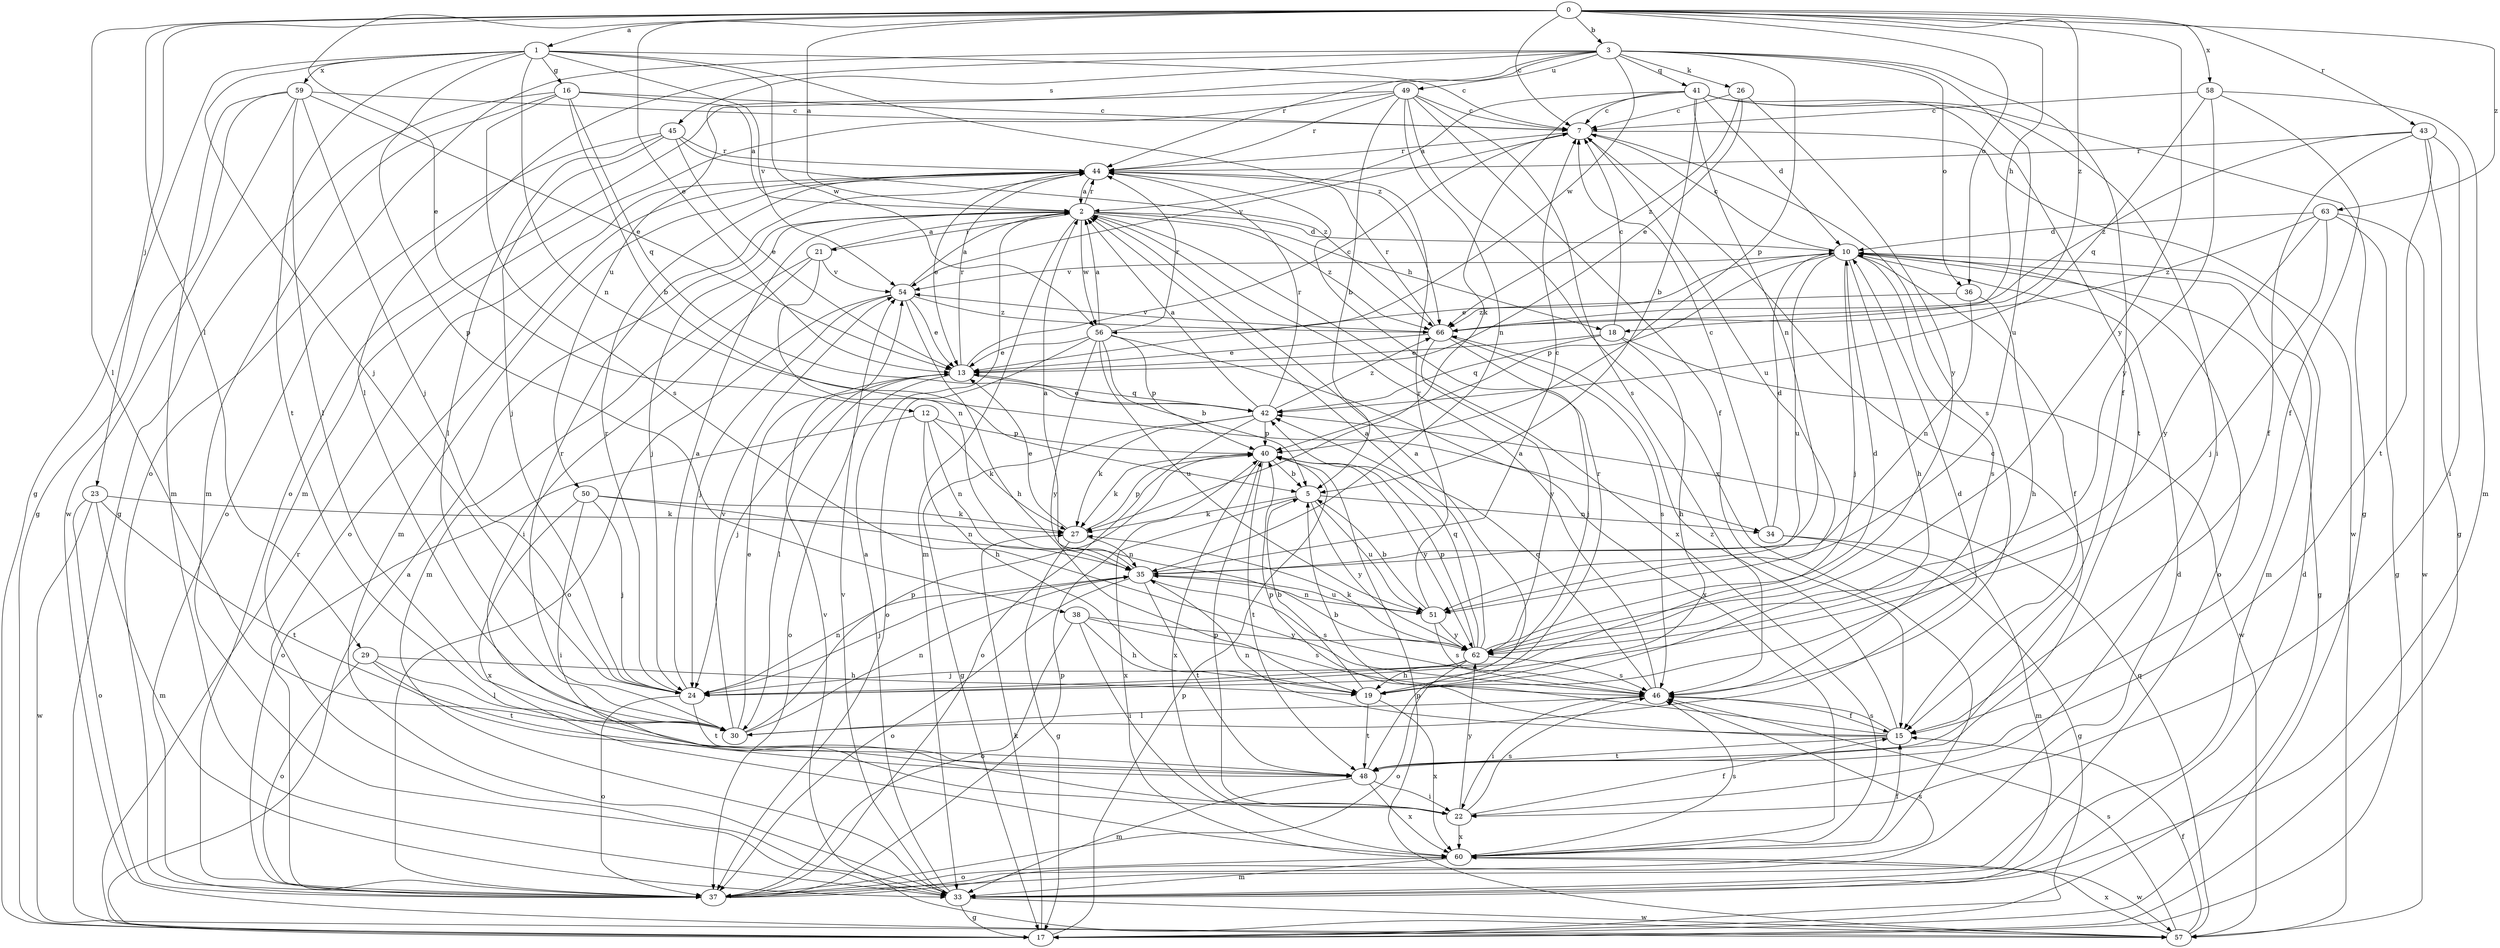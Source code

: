 strict digraph  {
0;
1;
2;
3;
5;
7;
10;
12;
13;
15;
16;
17;
18;
19;
21;
22;
23;
24;
26;
27;
29;
30;
33;
34;
35;
36;
37;
38;
40;
41;
42;
43;
44;
45;
46;
48;
49;
50;
51;
54;
56;
57;
58;
59;
60;
62;
63;
66;
0 -> 1  [label=a];
0 -> 2  [label=a];
0 -> 3  [label=b];
0 -> 7  [label=c];
0 -> 12  [label=e];
0 -> 13  [label=e];
0 -> 18  [label=h];
0 -> 23  [label=j];
0 -> 29  [label=l];
0 -> 30  [label=l];
0 -> 36  [label=o];
0 -> 43  [label=r];
0 -> 58  [label=x];
0 -> 62  [label=y];
0 -> 63  [label=z];
0 -> 66  [label=z];
1 -> 7  [label=c];
1 -> 16  [label=g];
1 -> 17  [label=g];
1 -> 24  [label=j];
1 -> 34  [label=n];
1 -> 38  [label=p];
1 -> 48  [label=t];
1 -> 54  [label=v];
1 -> 56  [label=w];
1 -> 59  [label=x];
1 -> 66  [label=z];
2 -> 10  [label=d];
2 -> 18  [label=h];
2 -> 21  [label=i];
2 -> 24  [label=j];
2 -> 33  [label=m];
2 -> 44  [label=r];
2 -> 56  [label=w];
2 -> 60  [label=x];
2 -> 66  [label=z];
3 -> 15  [label=f];
3 -> 26  [label=k];
3 -> 30  [label=l];
3 -> 36  [label=o];
3 -> 37  [label=o];
3 -> 40  [label=p];
3 -> 41  [label=q];
3 -> 44  [label=r];
3 -> 45  [label=s];
3 -> 49  [label=u];
3 -> 50  [label=u];
3 -> 51  [label=u];
3 -> 56  [label=w];
5 -> 27  [label=k];
5 -> 34  [label=n];
5 -> 51  [label=u];
5 -> 60  [label=x];
5 -> 62  [label=y];
7 -> 44  [label=r];
7 -> 46  [label=s];
7 -> 51  [label=u];
7 -> 54  [label=v];
7 -> 57  [label=w];
10 -> 7  [label=c];
10 -> 13  [label=e];
10 -> 15  [label=f];
10 -> 17  [label=g];
10 -> 19  [label=h];
10 -> 24  [label=j];
10 -> 33  [label=m];
10 -> 37  [label=o];
10 -> 40  [label=p];
10 -> 46  [label=s];
10 -> 51  [label=u];
10 -> 54  [label=v];
12 -> 19  [label=h];
12 -> 27  [label=k];
12 -> 35  [label=n];
12 -> 37  [label=o];
12 -> 40  [label=p];
13 -> 7  [label=c];
13 -> 24  [label=j];
13 -> 30  [label=l];
13 -> 37  [label=o];
13 -> 42  [label=q];
13 -> 44  [label=r];
15 -> 5  [label=b];
15 -> 35  [label=n];
15 -> 40  [label=p];
15 -> 46  [label=s];
15 -> 48  [label=t];
15 -> 66  [label=z];
16 -> 2  [label=a];
16 -> 5  [label=b];
16 -> 7  [label=c];
16 -> 17  [label=g];
16 -> 33  [label=m];
16 -> 42  [label=q];
16 -> 46  [label=s];
17 -> 2  [label=a];
17 -> 27  [label=k];
17 -> 40  [label=p];
17 -> 44  [label=r];
18 -> 7  [label=c];
18 -> 13  [label=e];
18 -> 19  [label=h];
18 -> 42  [label=q];
18 -> 57  [label=w];
19 -> 2  [label=a];
19 -> 5  [label=b];
19 -> 48  [label=t];
19 -> 60  [label=x];
21 -> 2  [label=a];
21 -> 22  [label=i];
21 -> 33  [label=m];
21 -> 35  [label=n];
21 -> 54  [label=v];
22 -> 15  [label=f];
22 -> 40  [label=p];
22 -> 46  [label=s];
22 -> 60  [label=x];
22 -> 62  [label=y];
23 -> 27  [label=k];
23 -> 33  [label=m];
23 -> 37  [label=o];
23 -> 48  [label=t];
23 -> 57  [label=w];
24 -> 2  [label=a];
24 -> 35  [label=n];
24 -> 37  [label=o];
24 -> 44  [label=r];
24 -> 48  [label=t];
26 -> 7  [label=c];
26 -> 13  [label=e];
26 -> 62  [label=y];
26 -> 66  [label=z];
27 -> 13  [label=e];
27 -> 17  [label=g];
27 -> 35  [label=n];
27 -> 40  [label=p];
29 -> 19  [label=h];
29 -> 30  [label=l];
29 -> 37  [label=o];
29 -> 48  [label=t];
30 -> 10  [label=d];
30 -> 13  [label=e];
30 -> 35  [label=n];
30 -> 40  [label=p];
30 -> 44  [label=r];
30 -> 54  [label=v];
33 -> 2  [label=a];
33 -> 10  [label=d];
33 -> 17  [label=g];
33 -> 54  [label=v];
33 -> 57  [label=w];
34 -> 7  [label=c];
34 -> 10  [label=d];
34 -> 17  [label=g];
34 -> 33  [label=m];
35 -> 2  [label=a];
35 -> 7  [label=c];
35 -> 24  [label=j];
35 -> 37  [label=o];
35 -> 46  [label=s];
35 -> 48  [label=t];
35 -> 51  [label=u];
36 -> 19  [label=h];
36 -> 35  [label=n];
36 -> 66  [label=z];
37 -> 10  [label=d];
37 -> 40  [label=p];
37 -> 46  [label=s];
38 -> 19  [label=h];
38 -> 22  [label=i];
38 -> 37  [label=o];
38 -> 46  [label=s];
38 -> 62  [label=y];
40 -> 5  [label=b];
40 -> 27  [label=k];
40 -> 48  [label=t];
40 -> 60  [label=x];
40 -> 62  [label=y];
41 -> 2  [label=a];
41 -> 5  [label=b];
41 -> 7  [label=c];
41 -> 10  [label=d];
41 -> 17  [label=g];
41 -> 22  [label=i];
41 -> 27  [label=k];
41 -> 35  [label=n];
41 -> 48  [label=t];
42 -> 2  [label=a];
42 -> 13  [label=e];
42 -> 17  [label=g];
42 -> 27  [label=k];
42 -> 37  [label=o];
42 -> 40  [label=p];
42 -> 44  [label=r];
42 -> 66  [label=z];
43 -> 15  [label=f];
43 -> 17  [label=g];
43 -> 22  [label=i];
43 -> 44  [label=r];
43 -> 48  [label=t];
43 -> 66  [label=z];
44 -> 2  [label=a];
44 -> 13  [label=e];
44 -> 33  [label=m];
44 -> 37  [label=o];
45 -> 13  [label=e];
45 -> 24  [label=j];
45 -> 30  [label=l];
45 -> 37  [label=o];
45 -> 44  [label=r];
45 -> 66  [label=z];
46 -> 2  [label=a];
46 -> 15  [label=f];
46 -> 22  [label=i];
46 -> 30  [label=l];
46 -> 42  [label=q];
48 -> 7  [label=c];
48 -> 22  [label=i];
48 -> 33  [label=m];
48 -> 44  [label=r];
48 -> 60  [label=x];
49 -> 5  [label=b];
49 -> 7  [label=c];
49 -> 15  [label=f];
49 -> 33  [label=m];
49 -> 35  [label=n];
49 -> 37  [label=o];
49 -> 44  [label=r];
49 -> 46  [label=s];
49 -> 60  [label=x];
50 -> 22  [label=i];
50 -> 24  [label=j];
50 -> 27  [label=k];
50 -> 35  [label=n];
50 -> 60  [label=x];
51 -> 5  [label=b];
51 -> 35  [label=n];
51 -> 44  [label=r];
51 -> 46  [label=s];
51 -> 62  [label=y];
54 -> 2  [label=a];
54 -> 13  [label=e];
54 -> 19  [label=h];
54 -> 24  [label=j];
54 -> 37  [label=o];
54 -> 66  [label=z];
56 -> 2  [label=a];
56 -> 5  [label=b];
56 -> 13  [label=e];
56 -> 37  [label=o];
56 -> 40  [label=p];
56 -> 44  [label=r];
56 -> 51  [label=u];
56 -> 60  [label=x];
56 -> 62  [label=y];
57 -> 15  [label=f];
57 -> 40  [label=p];
57 -> 42  [label=q];
57 -> 46  [label=s];
57 -> 54  [label=v];
57 -> 60  [label=x];
58 -> 7  [label=c];
58 -> 15  [label=f];
58 -> 33  [label=m];
58 -> 42  [label=q];
58 -> 62  [label=y];
59 -> 7  [label=c];
59 -> 13  [label=e];
59 -> 17  [label=g];
59 -> 24  [label=j];
59 -> 30  [label=l];
59 -> 33  [label=m];
59 -> 57  [label=w];
60 -> 15  [label=f];
60 -> 33  [label=m];
60 -> 37  [label=o];
60 -> 46  [label=s];
60 -> 57  [label=w];
62 -> 2  [label=a];
62 -> 10  [label=d];
62 -> 19  [label=h];
62 -> 24  [label=j];
62 -> 27  [label=k];
62 -> 37  [label=o];
62 -> 40  [label=p];
62 -> 42  [label=q];
62 -> 46  [label=s];
63 -> 10  [label=d];
63 -> 17  [label=g];
63 -> 24  [label=j];
63 -> 57  [label=w];
63 -> 62  [label=y];
63 -> 66  [label=z];
66 -> 13  [label=e];
66 -> 24  [label=j];
66 -> 44  [label=r];
66 -> 46  [label=s];
66 -> 54  [label=v];
66 -> 62  [label=y];
}
